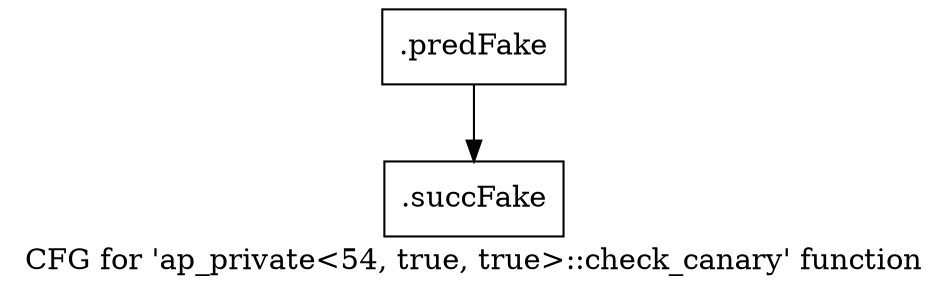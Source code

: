 digraph "CFG for 'ap_private\<54, true, true\>::check_canary' function" {
	label="CFG for 'ap_private\<54, true, true\>::check_canary' function";

	Node0x5b4ab20 [shape=record,filename="",linenumber="",label="{.predFake}"];
	Node0x5b4ab20 -> Node0x611d530[ callList="" memoryops="" filename="/mnt/xilinx/Vitis_HLS/2021.2/include/etc/ap_private.h" execusionnum="128"];
	Node0x611d530 [shape=record,filename="/mnt/xilinx/Vitis_HLS/2021.2/include/etc/ap_private.h",linenumber="1428",label="{.succFake}"];
}
